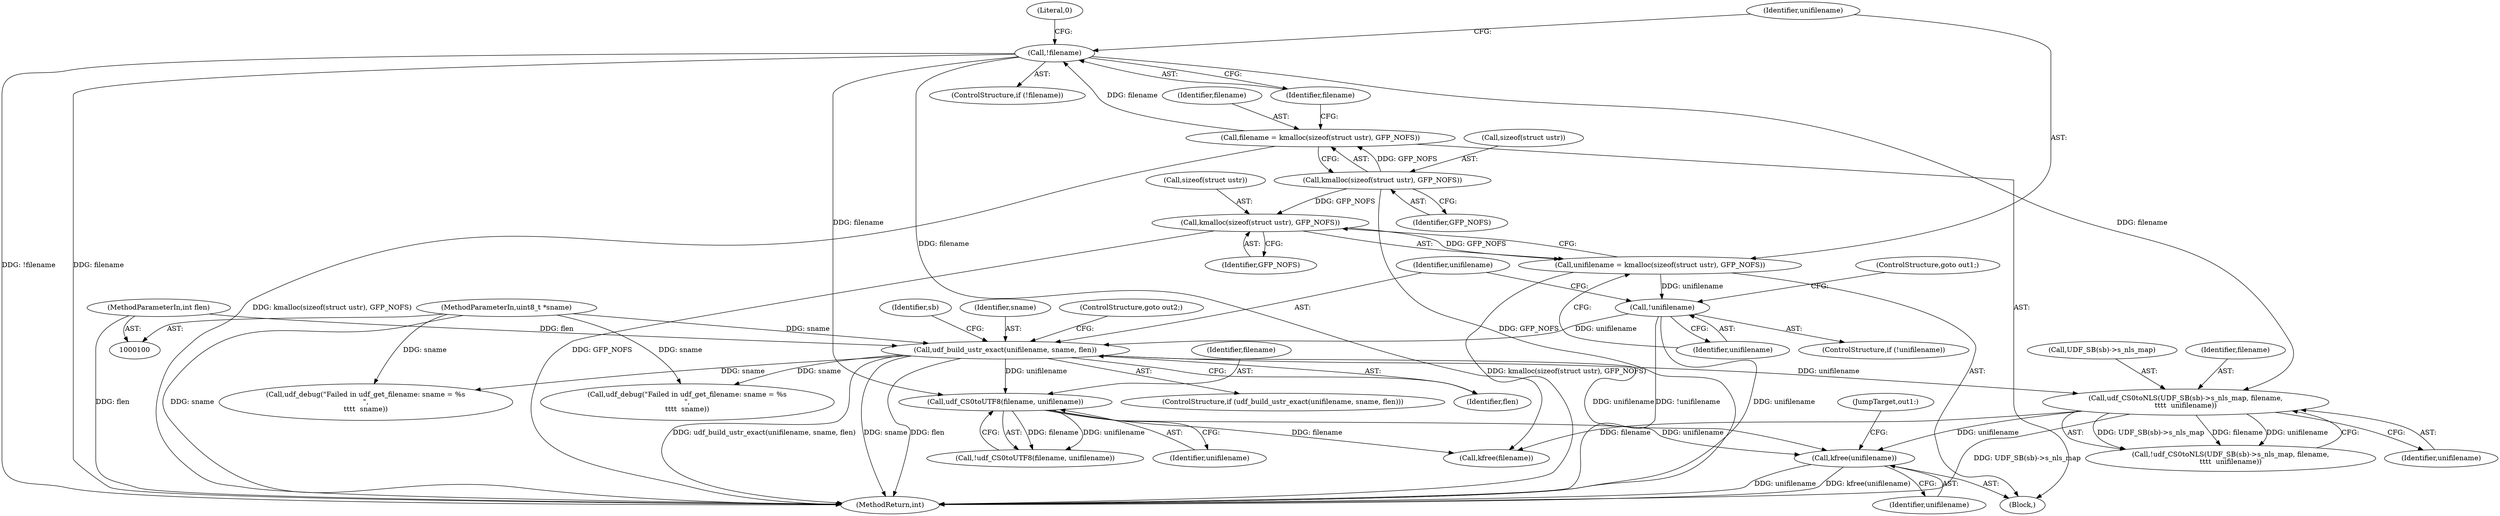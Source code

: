 digraph "1_linux_0e5cc9a40ada6046e6bc3bdfcd0c0d7e4b706b14_3@API" {
"1000193" [label="(Call,kfree(unifilename))"];
"1000162" [label="(Call,udf_CS0toNLS(UDF_SB(sb)->s_nls_map, filename,\n\t\t\t\t  unifilename))"];
"1000119" [label="(Call,!filename)"];
"1000112" [label="(Call,filename = kmalloc(sizeof(struct ustr), GFP_NOFS))"];
"1000114" [label="(Call,kmalloc(sizeof(struct ustr), GFP_NOFS))"];
"1000134" [label="(Call,udf_build_ustr_exact(unifilename, sname, flen))"];
"1000130" [label="(Call,!unifilename)"];
"1000123" [label="(Call,unifilename = kmalloc(sizeof(struct ustr), GFP_NOFS))"];
"1000125" [label="(Call,kmalloc(sizeof(struct ustr), GFP_NOFS))"];
"1000102" [label="(MethodParameterIn,uint8_t *sname)"];
"1000104" [label="(MethodParameterIn,int flen)"];
"1000146" [label="(Call,udf_CS0toUTF8(filename, unifilename))"];
"1000128" [label="(Identifier,GFP_NOFS)"];
"1000146" [label="(Call,udf_CS0toUTF8(filename, unifilename))"];
"1000112" [label="(Call,filename = kmalloc(sizeof(struct ustr), GFP_NOFS))"];
"1000126" [label="(Call,sizeof(struct ustr))"];
"1000193" [label="(Call,kfree(unifilename))"];
"1000115" [label="(Call,sizeof(struct ustr))"];
"1000136" [label="(Identifier,sname)"];
"1000138" [label="(ControlStructure,goto out2;)"];
"1000114" [label="(Call,kmalloc(sizeof(struct ustr), GFP_NOFS))"];
"1000196" [label="(Call,kfree(filename))"];
"1000118" [label="(ControlStructure,if (!filename))"];
"1000113" [label="(Identifier,filename)"];
"1000104" [label="(MethodParameterIn,int flen)"];
"1000145" [label="(Call,!udf_CS0toUTF8(filename, unifilename))"];
"1000137" [label="(Identifier,flen)"];
"1000135" [label="(Identifier,unifilename)"];
"1000119" [label="(Call,!filename)"];
"1000123" [label="(Call,unifilename = kmalloc(sizeof(struct ustr), GFP_NOFS))"];
"1000122" [label="(Literal,0)"];
"1000141" [label="(Identifier,sb)"];
"1000163" [label="(Call,UDF_SB(sb)->s_nls_map)"];
"1000120" [label="(Identifier,filename)"];
"1000200" [label="(MethodReturn,int)"];
"1000162" [label="(Call,udf_CS0toNLS(UDF_SB(sb)->s_nls_map, filename,\n\t\t\t\t  unifilename))"];
"1000131" [label="(Identifier,unifilename)"];
"1000148" [label="(Identifier,unifilename)"];
"1000117" [label="(Identifier,GFP_NOFS)"];
"1000129" [label="(ControlStructure,if (!unifilename))"];
"1000167" [label="(Identifier,filename)"];
"1000105" [label="(Block,)"];
"1000130" [label="(Call,!unifilename)"];
"1000170" [label="(Call,udf_debug(\"Failed in udf_get_filename: sname = %s\n\",\n\t\t\t\t  sname))"];
"1000147" [label="(Identifier,filename)"];
"1000195" [label="(JumpTarget,out1:)"];
"1000102" [label="(MethodParameterIn,uint8_t *sname)"];
"1000168" [label="(Identifier,unifilename)"];
"1000132" [label="(ControlStructure,goto out1;)"];
"1000124" [label="(Identifier,unifilename)"];
"1000125" [label="(Call,kmalloc(sizeof(struct ustr), GFP_NOFS))"];
"1000133" [label="(ControlStructure,if (udf_build_ustr_exact(unifilename, sname, flen)))"];
"1000150" [label="(Call,udf_debug(\"Failed in udf_get_filename: sname = %s\n\",\n\t\t\t\t  sname))"];
"1000134" [label="(Call,udf_build_ustr_exact(unifilename, sname, flen))"];
"1000194" [label="(Identifier,unifilename)"];
"1000161" [label="(Call,!udf_CS0toNLS(UDF_SB(sb)->s_nls_map, filename,\n\t\t\t\t  unifilename))"];
"1000193" -> "1000105"  [label="AST: "];
"1000193" -> "1000194"  [label="CFG: "];
"1000194" -> "1000193"  [label="AST: "];
"1000195" -> "1000193"  [label="CFG: "];
"1000193" -> "1000200"  [label="DDG: unifilename"];
"1000193" -> "1000200"  [label="DDG: kfree(unifilename)"];
"1000162" -> "1000193"  [label="DDG: unifilename"];
"1000146" -> "1000193"  [label="DDG: unifilename"];
"1000134" -> "1000193"  [label="DDG: unifilename"];
"1000162" -> "1000161"  [label="AST: "];
"1000162" -> "1000168"  [label="CFG: "];
"1000163" -> "1000162"  [label="AST: "];
"1000167" -> "1000162"  [label="AST: "];
"1000168" -> "1000162"  [label="AST: "];
"1000161" -> "1000162"  [label="CFG: "];
"1000162" -> "1000200"  [label="DDG: UDF_SB(sb)->s_nls_map"];
"1000162" -> "1000161"  [label="DDG: UDF_SB(sb)->s_nls_map"];
"1000162" -> "1000161"  [label="DDG: filename"];
"1000162" -> "1000161"  [label="DDG: unifilename"];
"1000119" -> "1000162"  [label="DDG: filename"];
"1000134" -> "1000162"  [label="DDG: unifilename"];
"1000162" -> "1000196"  [label="DDG: filename"];
"1000119" -> "1000118"  [label="AST: "];
"1000119" -> "1000120"  [label="CFG: "];
"1000120" -> "1000119"  [label="AST: "];
"1000122" -> "1000119"  [label="CFG: "];
"1000124" -> "1000119"  [label="CFG: "];
"1000119" -> "1000200"  [label="DDG: !filename"];
"1000119" -> "1000200"  [label="DDG: filename"];
"1000112" -> "1000119"  [label="DDG: filename"];
"1000119" -> "1000146"  [label="DDG: filename"];
"1000119" -> "1000196"  [label="DDG: filename"];
"1000112" -> "1000105"  [label="AST: "];
"1000112" -> "1000114"  [label="CFG: "];
"1000113" -> "1000112"  [label="AST: "];
"1000114" -> "1000112"  [label="AST: "];
"1000120" -> "1000112"  [label="CFG: "];
"1000112" -> "1000200"  [label="DDG: kmalloc(sizeof(struct ustr), GFP_NOFS)"];
"1000114" -> "1000112"  [label="DDG: GFP_NOFS"];
"1000114" -> "1000117"  [label="CFG: "];
"1000115" -> "1000114"  [label="AST: "];
"1000117" -> "1000114"  [label="AST: "];
"1000114" -> "1000200"  [label="DDG: GFP_NOFS"];
"1000114" -> "1000125"  [label="DDG: GFP_NOFS"];
"1000134" -> "1000133"  [label="AST: "];
"1000134" -> "1000137"  [label="CFG: "];
"1000135" -> "1000134"  [label="AST: "];
"1000136" -> "1000134"  [label="AST: "];
"1000137" -> "1000134"  [label="AST: "];
"1000138" -> "1000134"  [label="CFG: "];
"1000141" -> "1000134"  [label="CFG: "];
"1000134" -> "1000200"  [label="DDG: udf_build_ustr_exact(unifilename, sname, flen)"];
"1000134" -> "1000200"  [label="DDG: sname"];
"1000134" -> "1000200"  [label="DDG: flen"];
"1000130" -> "1000134"  [label="DDG: unifilename"];
"1000102" -> "1000134"  [label="DDG: sname"];
"1000104" -> "1000134"  [label="DDG: flen"];
"1000134" -> "1000146"  [label="DDG: unifilename"];
"1000134" -> "1000150"  [label="DDG: sname"];
"1000134" -> "1000170"  [label="DDG: sname"];
"1000130" -> "1000129"  [label="AST: "];
"1000130" -> "1000131"  [label="CFG: "];
"1000131" -> "1000130"  [label="AST: "];
"1000132" -> "1000130"  [label="CFG: "];
"1000135" -> "1000130"  [label="CFG: "];
"1000130" -> "1000200"  [label="DDG: !unifilename"];
"1000130" -> "1000200"  [label="DDG: unifilename"];
"1000123" -> "1000130"  [label="DDG: unifilename"];
"1000123" -> "1000105"  [label="AST: "];
"1000123" -> "1000125"  [label="CFG: "];
"1000124" -> "1000123"  [label="AST: "];
"1000125" -> "1000123"  [label="AST: "];
"1000131" -> "1000123"  [label="CFG: "];
"1000123" -> "1000200"  [label="DDG: kmalloc(sizeof(struct ustr), GFP_NOFS)"];
"1000125" -> "1000123"  [label="DDG: GFP_NOFS"];
"1000125" -> "1000128"  [label="CFG: "];
"1000126" -> "1000125"  [label="AST: "];
"1000128" -> "1000125"  [label="AST: "];
"1000125" -> "1000200"  [label="DDG: GFP_NOFS"];
"1000102" -> "1000100"  [label="AST: "];
"1000102" -> "1000200"  [label="DDG: sname"];
"1000102" -> "1000150"  [label="DDG: sname"];
"1000102" -> "1000170"  [label="DDG: sname"];
"1000104" -> "1000100"  [label="AST: "];
"1000104" -> "1000200"  [label="DDG: flen"];
"1000146" -> "1000145"  [label="AST: "];
"1000146" -> "1000148"  [label="CFG: "];
"1000147" -> "1000146"  [label="AST: "];
"1000148" -> "1000146"  [label="AST: "];
"1000145" -> "1000146"  [label="CFG: "];
"1000146" -> "1000145"  [label="DDG: filename"];
"1000146" -> "1000145"  [label="DDG: unifilename"];
"1000146" -> "1000196"  [label="DDG: filename"];
}

